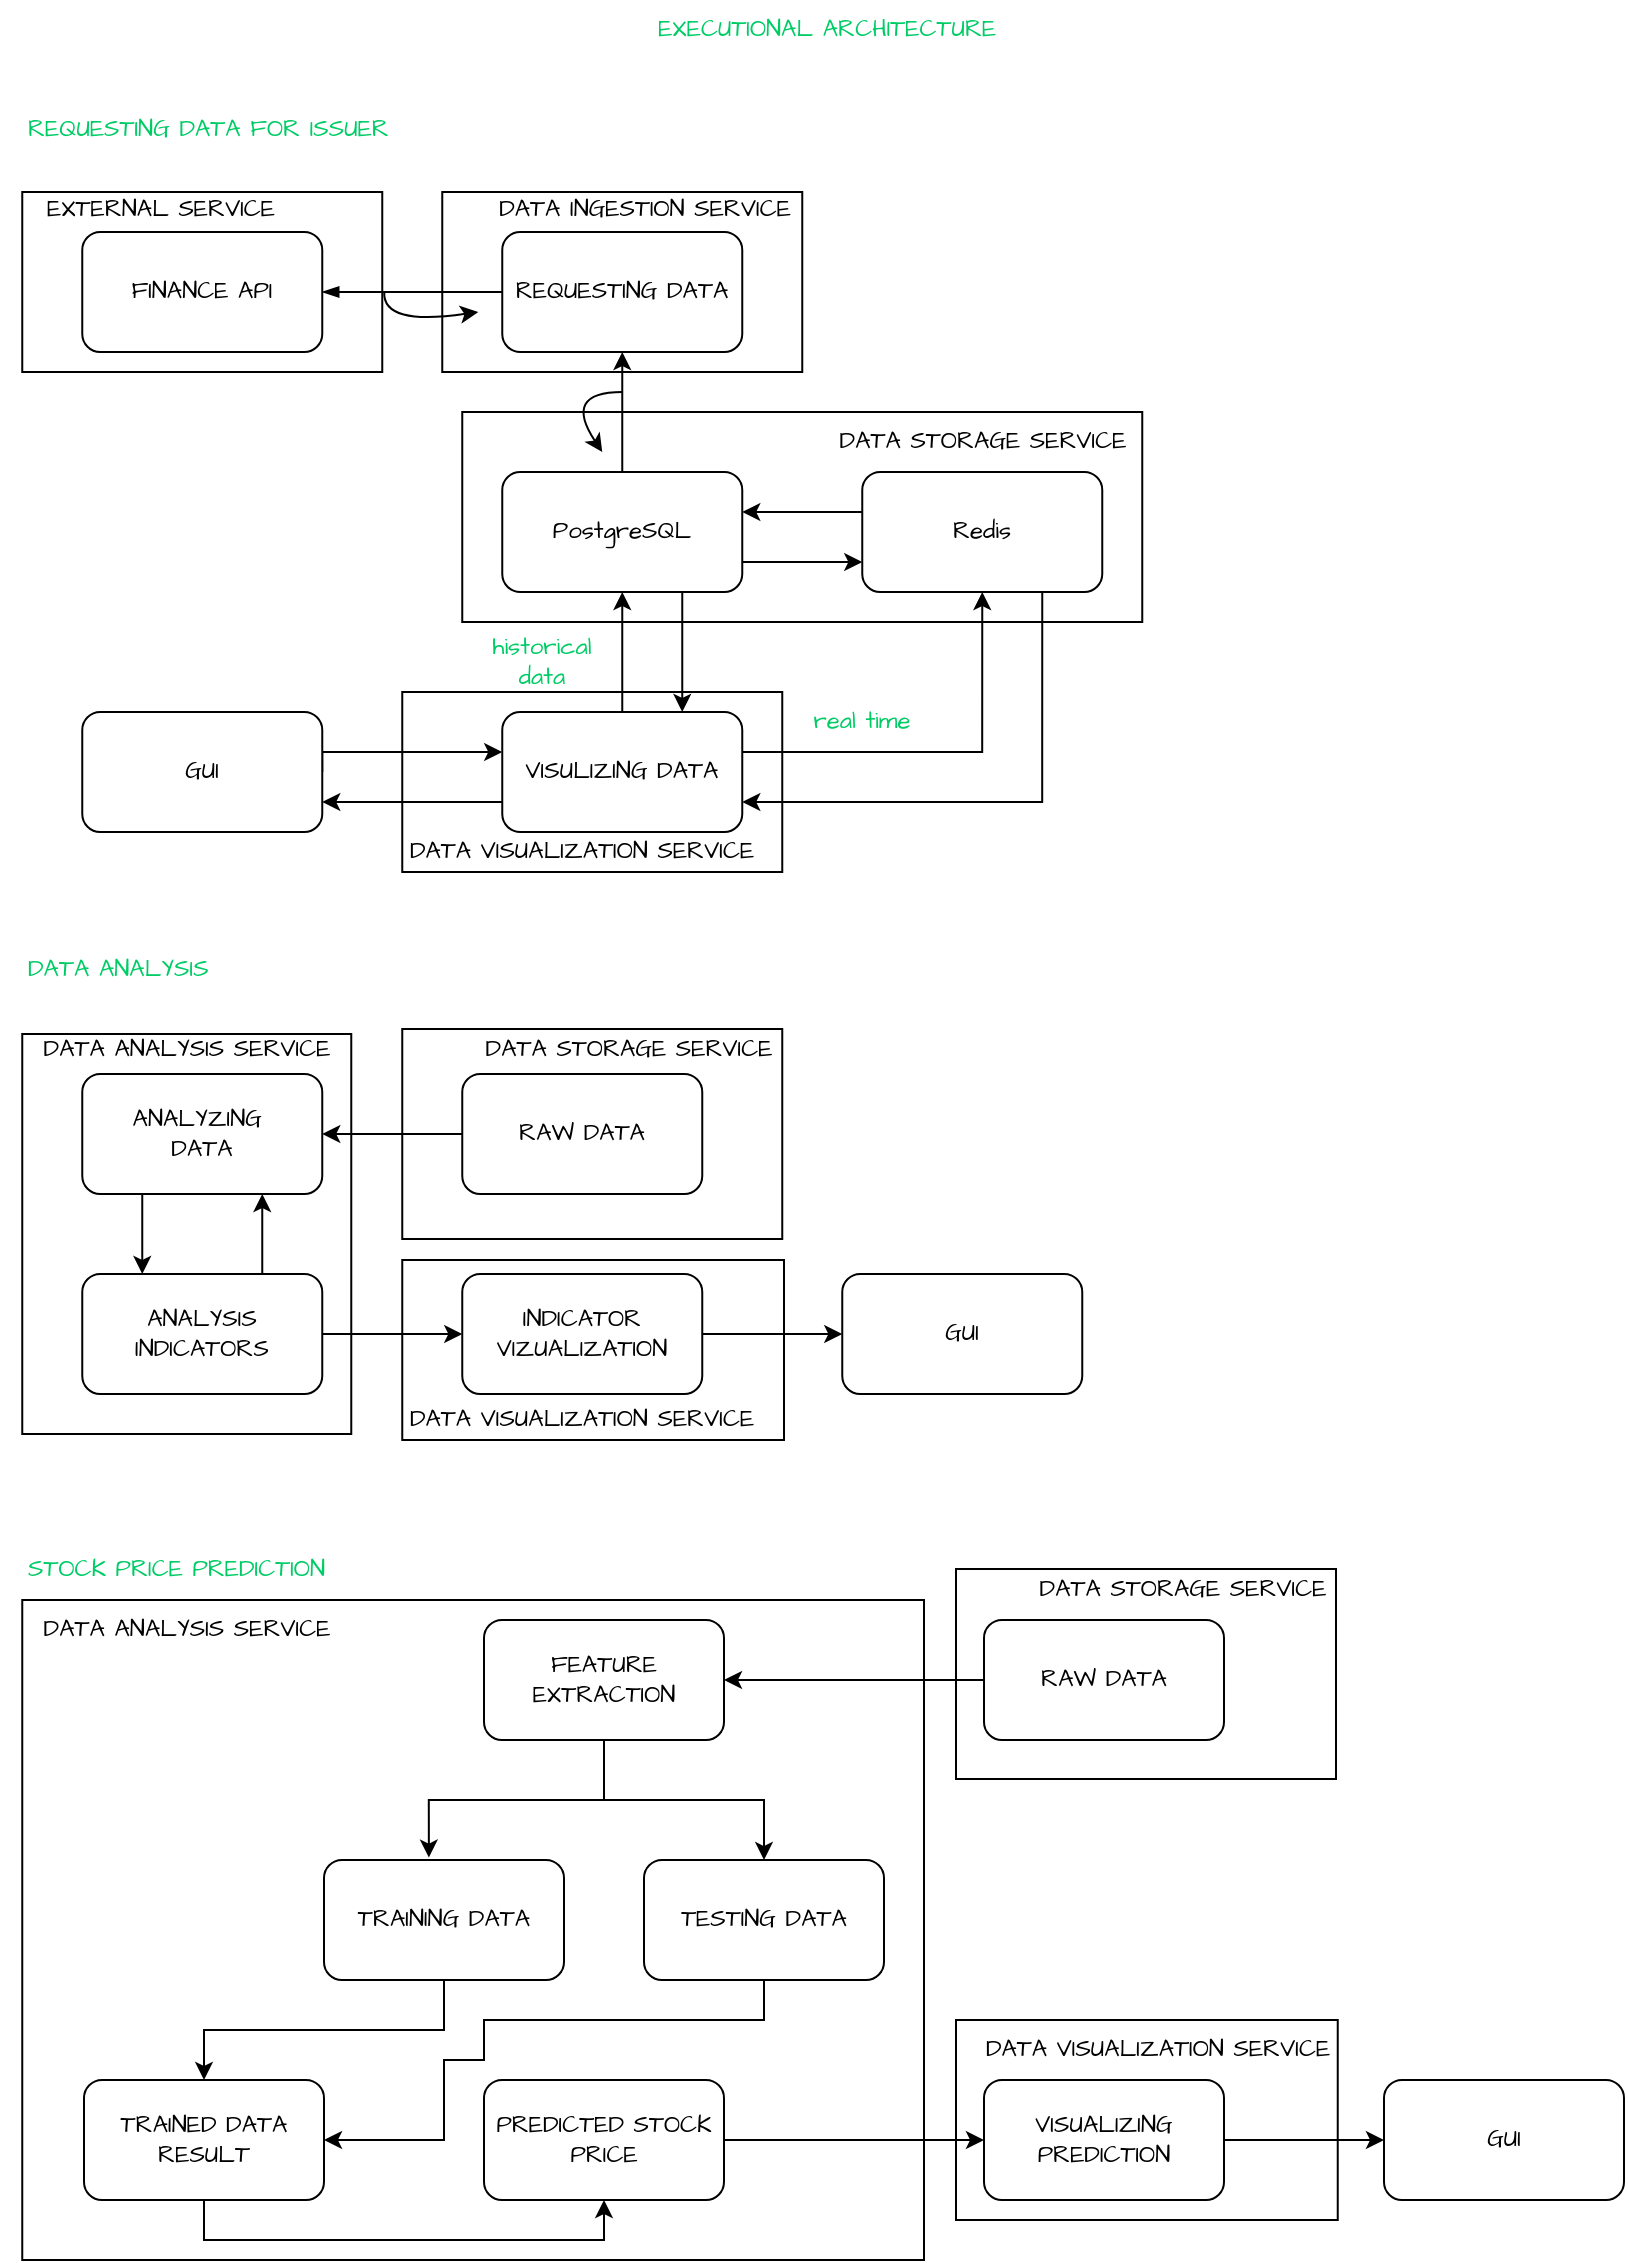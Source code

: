 <mxfile version="26.0.15">
  <diagram name="Page-1" id="Y1P6PIaUS7398snp-e4c">
    <mxGraphModel dx="2660" dy="976" grid="1" gridSize="10" guides="1" tooltips="1" connect="1" arrows="1" fold="1" page="1" pageScale="1" pageWidth="827" pageHeight="1169" math="0" shadow="0">
      <root>
        <mxCell id="0" />
        <mxCell id="1" parent="0" />
        <mxCell id="bNupd46AkEKRskBJpf6S-85" value="" style="rounded=0;whiteSpace=wrap;html=1;hachureGap=4;fontFamily=Architects Daughter;fontSource=https%3A%2F%2Ffonts.googleapis.com%2Fcss%3Ffamily%3DArchitects%2BDaughter;" vertex="1" parent="1">
          <mxGeometry x="476" y="1020" width="190.87" height="100" as="geometry" />
        </mxCell>
        <mxCell id="bNupd46AkEKRskBJpf6S-83" value="" style="rounded=0;whiteSpace=wrap;html=1;hachureGap=4;fontFamily=Architects Daughter;fontSource=https%3A%2F%2Ffonts.googleapis.com%2Fcss%3Ffamily%3DArchitects%2BDaughter;" vertex="1" parent="1">
          <mxGeometry x="476" y="794.5" width="190" height="105" as="geometry" />
        </mxCell>
        <mxCell id="bNupd46AkEKRskBJpf6S-84" value="DATA STORAGE SERVICE" style="text;html=1;align=center;verticalAlign=middle;whiteSpace=wrap;rounded=0;fontFamily=Architects Daughter;fontSource=https%3A%2F%2Ffonts.googleapis.com%2Fcss%3Ffamily%3DArchitects%2BDaughter;" vertex="1" parent="1">
          <mxGeometry x="499" y="790" width="181" height="30" as="geometry" />
        </mxCell>
        <mxCell id="bNupd46AkEKRskBJpf6S-80" value="" style="rounded=0;whiteSpace=wrap;html=1;hachureGap=4;fontFamily=Architects Daughter;fontSource=https%3A%2F%2Ffonts.googleapis.com%2Fcss%3Ffamily%3DArchitects%2BDaughter;" vertex="1" parent="1">
          <mxGeometry x="9.13" y="810" width="450.87" height="330" as="geometry" />
        </mxCell>
        <mxCell id="bNupd46AkEKRskBJpf6S-78" value="" style="rounded=0;whiteSpace=wrap;html=1;hachureGap=4;fontFamily=Architects Daughter;fontSource=https%3A%2F%2Ffonts.googleapis.com%2Fcss%3Ffamily%3DArchitects%2BDaughter;" vertex="1" parent="1">
          <mxGeometry x="199.13" y="640" width="190.87" height="90" as="geometry" />
        </mxCell>
        <mxCell id="bNupd46AkEKRskBJpf6S-79" value="DATA VISUALIZATION SERVICE" style="text;html=1;align=center;verticalAlign=middle;whiteSpace=wrap;rounded=0;fontFamily=Architects Daughter;fontSource=https%3A%2F%2Ffonts.googleapis.com%2Fcss%3Ffamily%3DArchitects%2BDaughter;" vertex="1" parent="1">
          <mxGeometry x="199.13" y="705" width="180" height="30" as="geometry" />
        </mxCell>
        <mxCell id="bNupd46AkEKRskBJpf6S-76" value="" style="rounded=0;whiteSpace=wrap;html=1;hachureGap=4;fontFamily=Architects Daughter;fontSource=https%3A%2F%2Ffonts.googleapis.com%2Fcss%3Ffamily%3DArchitects%2BDaughter;" vertex="1" parent="1">
          <mxGeometry x="9.13" y="527" width="164.5" height="200" as="geometry" />
        </mxCell>
        <mxCell id="bNupd46AkEKRskBJpf6S-74" value="" style="rounded=0;whiteSpace=wrap;html=1;hachureGap=4;fontFamily=Architects Daughter;fontSource=https%3A%2F%2Ffonts.googleapis.com%2Fcss%3Ffamily%3DArchitects%2BDaughter;" vertex="1" parent="1">
          <mxGeometry x="199.13" y="524.5" width="190" height="105" as="geometry" />
        </mxCell>
        <mxCell id="bNupd46AkEKRskBJpf6S-75" value="DATA STORAGE SERVICE" style="text;html=1;align=center;verticalAlign=middle;whiteSpace=wrap;rounded=0;fontFamily=Architects Daughter;fontSource=https%3A%2F%2Ffonts.googleapis.com%2Fcss%3Ffamily%3DArchitects%2BDaughter;" vertex="1" parent="1">
          <mxGeometry x="222.13" y="520" width="181" height="30" as="geometry" />
        </mxCell>
        <mxCell id="bNupd46AkEKRskBJpf6S-71" value="" style="rounded=0;whiteSpace=wrap;html=1;hachureGap=4;fontFamily=Architects Daughter;fontSource=https%3A%2F%2Ffonts.googleapis.com%2Fcss%3Ffamily%3DArchitects%2BDaughter;" vertex="1" parent="1">
          <mxGeometry x="199.13" y="356" width="190" height="90" as="geometry" />
        </mxCell>
        <mxCell id="bNupd46AkEKRskBJpf6S-72" value="DATA VISUALIZATION SERVICE" style="text;html=1;align=center;verticalAlign=middle;whiteSpace=wrap;rounded=0;fontFamily=Architects Daughter;fontSource=https%3A%2F%2Ffonts.googleapis.com%2Fcss%3Ffamily%3DArchitects%2BDaughter;" vertex="1" parent="1">
          <mxGeometry x="199.13" y="421" width="180" height="30" as="geometry" />
        </mxCell>
        <mxCell id="bNupd46AkEKRskBJpf6S-69" value="" style="rounded=0;whiteSpace=wrap;html=1;hachureGap=4;fontFamily=Architects Daughter;fontSource=https%3A%2F%2Ffonts.googleapis.com%2Fcss%3Ffamily%3DArchitects%2BDaughter;" vertex="1" parent="1">
          <mxGeometry x="229.13" y="216" width="340" height="105" as="geometry" />
        </mxCell>
        <mxCell id="bNupd46AkEKRskBJpf6S-65" value="" style="rounded=0;whiteSpace=wrap;html=1;hachureGap=4;fontFamily=Architects Daughter;fontSource=https%3A%2F%2Ffonts.googleapis.com%2Fcss%3Ffamily%3DArchitects%2BDaughter;" vertex="1" parent="1">
          <mxGeometry x="219.13" y="106" width="180" height="90" as="geometry" />
        </mxCell>
        <mxCell id="bNupd46AkEKRskBJpf6S-63" value="" style="rounded=0;whiteSpace=wrap;html=1;hachureGap=4;fontFamily=Architects Daughter;fontSource=https%3A%2F%2Ffonts.googleapis.com%2Fcss%3Ffamily%3DArchitects%2BDaughter;" vertex="1" parent="1">
          <mxGeometry x="9.13" y="106" width="180" height="90" as="geometry" />
        </mxCell>
        <mxCell id="bNupd46AkEKRskBJpf6S-82" style="edgeStyle=orthogonalEdgeStyle;rounded=0;hachureGap=4;orthogonalLoop=1;jettySize=auto;html=1;exitX=0;exitY=0.5;exitDx=0;exitDy=0;entryX=1;entryY=0.5;entryDx=0;entryDy=0;fontFamily=Architects Daughter;fontSource=https%3A%2F%2Ffonts.googleapis.com%2Fcss%3Ffamily%3DArchitects%2BDaughter;" edge="1" parent="1" source="bNupd46AkEKRskBJpf6S-2" target="bNupd46AkEKRskBJpf6S-3">
          <mxGeometry relative="1" as="geometry" />
        </mxCell>
        <mxCell id="bNupd46AkEKRskBJpf6S-2" value="RAW DATA" style="rounded=1;whiteSpace=wrap;html=1;hachureGap=4;fontFamily=Architects Daughter;fontSource=https%3A%2F%2Ffonts.googleapis.com%2Fcss%3Ffamily%3DArchitects%2BDaughter;" vertex="1" parent="1">
          <mxGeometry x="490" y="820" width="120" height="60" as="geometry" />
        </mxCell>
        <mxCell id="bNupd46AkEKRskBJpf6S-10" style="edgeStyle=orthogonalEdgeStyle;rounded=0;hachureGap=4;orthogonalLoop=1;jettySize=auto;html=1;exitX=0.5;exitY=1;exitDx=0;exitDy=0;entryX=0.5;entryY=0;entryDx=0;entryDy=0;fontFamily=Architects Daughter;fontSource=https%3A%2F%2Ffonts.googleapis.com%2Fcss%3Ffamily%3DArchitects%2BDaughter;" edge="1" parent="1" source="bNupd46AkEKRskBJpf6S-3" target="bNupd46AkEKRskBJpf6S-5">
          <mxGeometry relative="1" as="geometry" />
        </mxCell>
        <mxCell id="bNupd46AkEKRskBJpf6S-3" value="FEATURE EXTRACTION" style="rounded=1;whiteSpace=wrap;html=1;hachureGap=4;fontFamily=Architects Daughter;fontSource=https%3A%2F%2Ffonts.googleapis.com%2Fcss%3Ffamily%3DArchitects%2BDaughter;" vertex="1" parent="1">
          <mxGeometry x="240" y="820" width="120" height="60" as="geometry" />
        </mxCell>
        <mxCell id="bNupd46AkEKRskBJpf6S-11" style="edgeStyle=orthogonalEdgeStyle;rounded=0;hachureGap=4;orthogonalLoop=1;jettySize=auto;html=1;entryX=0.5;entryY=0;entryDx=0;entryDy=0;fontFamily=Architects Daughter;fontSource=https%3A%2F%2Ffonts.googleapis.com%2Fcss%3Ffamily%3DArchitects%2BDaughter;" edge="1" parent="1" source="bNupd46AkEKRskBJpf6S-4" target="bNupd46AkEKRskBJpf6S-6">
          <mxGeometry relative="1" as="geometry" />
        </mxCell>
        <mxCell id="bNupd46AkEKRskBJpf6S-4" value="TRAINING DATA" style="rounded=1;whiteSpace=wrap;html=1;hachureGap=4;fontFamily=Architects Daughter;fontSource=https%3A%2F%2Ffonts.googleapis.com%2Fcss%3Ffamily%3DArchitects%2BDaughter;" vertex="1" parent="1">
          <mxGeometry x="160" y="940" width="120" height="60" as="geometry" />
        </mxCell>
        <mxCell id="bNupd46AkEKRskBJpf6S-12" style="edgeStyle=orthogonalEdgeStyle;rounded=0;hachureGap=4;orthogonalLoop=1;jettySize=auto;html=1;exitX=0.5;exitY=1;exitDx=0;exitDy=0;entryX=1;entryY=0.5;entryDx=0;entryDy=0;fontFamily=Architects Daughter;fontSource=https%3A%2F%2Ffonts.googleapis.com%2Fcss%3Ffamily%3DArchitects%2BDaughter;" edge="1" parent="1" source="bNupd46AkEKRskBJpf6S-5" target="bNupd46AkEKRskBJpf6S-6">
          <mxGeometry relative="1" as="geometry">
            <Array as="points">
              <mxPoint x="380" y="1020" />
              <mxPoint x="240" y="1020" />
              <mxPoint x="240" y="1040" />
              <mxPoint x="220" y="1040" />
              <mxPoint x="220" y="1080" />
            </Array>
          </mxGeometry>
        </mxCell>
        <mxCell id="bNupd46AkEKRskBJpf6S-5" value="TESTING DATA" style="rounded=1;whiteSpace=wrap;html=1;hachureGap=4;fontFamily=Architects Daughter;fontSource=https%3A%2F%2Ffonts.googleapis.com%2Fcss%3Ffamily%3DArchitects%2BDaughter;" vertex="1" parent="1">
          <mxGeometry x="320" y="940" width="120" height="60" as="geometry" />
        </mxCell>
        <mxCell id="bNupd46AkEKRskBJpf6S-13" style="edgeStyle=orthogonalEdgeStyle;rounded=0;hachureGap=4;orthogonalLoop=1;jettySize=auto;html=1;exitX=0.5;exitY=1;exitDx=0;exitDy=0;entryX=0.5;entryY=1;entryDx=0;entryDy=0;fontFamily=Architects Daughter;fontSource=https%3A%2F%2Ffonts.googleapis.com%2Fcss%3Ffamily%3DArchitects%2BDaughter;" edge="1" parent="1" source="bNupd46AkEKRskBJpf6S-6" target="bNupd46AkEKRskBJpf6S-7">
          <mxGeometry relative="1" as="geometry" />
        </mxCell>
        <mxCell id="bNupd46AkEKRskBJpf6S-6" value="TRAINED DATA RESULT" style="rounded=1;whiteSpace=wrap;html=1;hachureGap=4;fontFamily=Architects Daughter;fontSource=https%3A%2F%2Ffonts.googleapis.com%2Fcss%3Ffamily%3DArchitects%2BDaughter;" vertex="1" parent="1">
          <mxGeometry x="40" y="1050" width="120" height="60" as="geometry" />
        </mxCell>
        <mxCell id="bNupd46AkEKRskBJpf6S-42" style="edgeStyle=orthogonalEdgeStyle;rounded=0;hachureGap=4;orthogonalLoop=1;jettySize=auto;html=1;exitX=1;exitY=0.5;exitDx=0;exitDy=0;entryX=0;entryY=0.5;entryDx=0;entryDy=0;fontFamily=Architects Daughter;fontSource=https%3A%2F%2Ffonts.googleapis.com%2Fcss%3Ffamily%3DArchitects%2BDaughter;" edge="1" parent="1" source="bNupd46AkEKRskBJpf6S-7" target="bNupd46AkEKRskBJpf6S-41">
          <mxGeometry relative="1" as="geometry" />
        </mxCell>
        <mxCell id="bNupd46AkEKRskBJpf6S-7" value="PREDICTED STOCK PRICE" style="rounded=1;whiteSpace=wrap;html=1;hachureGap=4;fontFamily=Architects Daughter;fontSource=https%3A%2F%2Ffonts.googleapis.com%2Fcss%3Ffamily%3DArchitects%2BDaughter;" vertex="1" parent="1">
          <mxGeometry x="240" y="1050" width="120" height="60" as="geometry" />
        </mxCell>
        <mxCell id="bNupd46AkEKRskBJpf6S-9" style="edgeStyle=orthogonalEdgeStyle;rounded=0;hachureGap=4;orthogonalLoop=1;jettySize=auto;html=1;exitX=0.5;exitY=1;exitDx=0;exitDy=0;entryX=0.437;entryY=-0.02;entryDx=0;entryDy=0;entryPerimeter=0;fontFamily=Architects Daughter;fontSource=https%3A%2F%2Ffonts.googleapis.com%2Fcss%3Ffamily%3DArchitects%2BDaughter;" edge="1" parent="1" source="bNupd46AkEKRskBJpf6S-3" target="bNupd46AkEKRskBJpf6S-4">
          <mxGeometry relative="1" as="geometry" />
        </mxCell>
        <mxCell id="bNupd46AkEKRskBJpf6S-14" value="STOCK PRICE PREDICTION" style="text;html=1;align=left;verticalAlign=middle;whiteSpace=wrap;rounded=0;fontFamily=Architects Daughter;fontSource=https%3A%2F%2Ffonts.googleapis.com%2Fcss%3Ffamily%3DArchitects%2BDaughter;fontColor=#00CC66;" vertex="1" parent="1">
          <mxGeometry x="10" y="780" width="350" height="30" as="geometry" />
        </mxCell>
        <mxCell id="bNupd46AkEKRskBJpf6S-15" value="FINANCE API" style="rounded=1;whiteSpace=wrap;html=1;hachureGap=4;fontFamily=Architects Daughter;fontSource=https%3A%2F%2Ffonts.googleapis.com%2Fcss%3Ffamily%3DArchitects%2BDaughter;" vertex="1" parent="1">
          <mxGeometry x="39.13" y="126" width="120" height="60" as="geometry" />
        </mxCell>
        <mxCell id="bNupd46AkEKRskBJpf6S-17" style="edgeStyle=orthogonalEdgeStyle;rounded=0;hachureGap=4;orthogonalLoop=1;jettySize=auto;html=1;exitX=0;exitY=0.5;exitDx=0;exitDy=0;entryX=1;entryY=0.5;entryDx=0;entryDy=0;fontFamily=Architects Daughter;fontSource=https%3A%2F%2Ffonts.googleapis.com%2Fcss%3Ffamily%3DArchitects%2BDaughter;endArrow=blockThin;endFill=1;" edge="1" parent="1" source="bNupd46AkEKRskBJpf6S-16" target="bNupd46AkEKRskBJpf6S-15">
          <mxGeometry relative="1" as="geometry" />
        </mxCell>
        <mxCell id="bNupd46AkEKRskBJpf6S-16" value="REQUESTING DATA" style="rounded=1;whiteSpace=wrap;html=1;hachureGap=4;fontFamily=Architects Daughter;fontSource=https%3A%2F%2Ffonts.googleapis.com%2Fcss%3Ffamily%3DArchitects%2BDaughter;" vertex="1" parent="1">
          <mxGeometry x="249.13" y="126" width="120" height="60" as="geometry" />
        </mxCell>
        <mxCell id="bNupd46AkEKRskBJpf6S-20" value="" style="endArrow=classic;html=1;rounded=0;hachureGap=4;fontFamily=Architects Daughter;fontSource=https%3A%2F%2Ffonts.googleapis.com%2Fcss%3Ffamily%3DArchitects%2BDaughter;curved=1;" edge="1" parent="1">
          <mxGeometry width="50" height="50" relative="1" as="geometry">
            <mxPoint x="190.13" y="156" as="sourcePoint" />
            <mxPoint x="237.13" y="166" as="targetPoint" />
            <Array as="points">
              <mxPoint x="189.13" y="173" />
            </Array>
          </mxGeometry>
        </mxCell>
        <mxCell id="bNupd46AkEKRskBJpf6S-23" style="edgeStyle=orthogonalEdgeStyle;rounded=0;hachureGap=4;orthogonalLoop=1;jettySize=auto;html=1;fontFamily=Architects Daughter;fontSource=https%3A%2F%2Ffonts.googleapis.com%2Fcss%3Ffamily%3DArchitects%2BDaughter;entryX=0.5;entryY=1;entryDx=0;entryDy=0;" edge="1" parent="1" source="bNupd46AkEKRskBJpf6S-22" target="bNupd46AkEKRskBJpf6S-25">
          <mxGeometry relative="1" as="geometry">
            <mxPoint x="29.13" y="216" as="targetPoint" />
            <Array as="points">
              <mxPoint x="489.13" y="386" />
            </Array>
          </mxGeometry>
        </mxCell>
        <mxCell id="bNupd46AkEKRskBJpf6S-32" style="edgeStyle=orthogonalEdgeStyle;rounded=0;hachureGap=4;orthogonalLoop=1;jettySize=auto;html=1;exitX=0.5;exitY=0;exitDx=0;exitDy=0;entryX=0.5;entryY=1;entryDx=0;entryDy=0;fontFamily=Architects Daughter;fontSource=https%3A%2F%2Ffonts.googleapis.com%2Fcss%3Ffamily%3DArchitects%2BDaughter;" edge="1" parent="1" source="bNupd46AkEKRskBJpf6S-22" target="bNupd46AkEKRskBJpf6S-24">
          <mxGeometry relative="1" as="geometry" />
        </mxCell>
        <mxCell id="bNupd46AkEKRskBJpf6S-38" style="edgeStyle=orthogonalEdgeStyle;rounded=0;hachureGap=4;orthogonalLoop=1;jettySize=auto;html=1;exitX=0;exitY=0.75;exitDx=0;exitDy=0;entryX=1;entryY=0.75;entryDx=0;entryDy=0;fontFamily=Architects Daughter;fontSource=https%3A%2F%2Ffonts.googleapis.com%2Fcss%3Ffamily%3DArchitects%2BDaughter;" edge="1" parent="1" source="bNupd46AkEKRskBJpf6S-22" target="bNupd46AkEKRskBJpf6S-36">
          <mxGeometry relative="1" as="geometry" />
        </mxCell>
        <mxCell id="bNupd46AkEKRskBJpf6S-22" value="VISULIZING DATA" style="rounded=1;whiteSpace=wrap;html=1;hachureGap=4;fontFamily=Architects Daughter;fontSource=https%3A%2F%2Ffonts.googleapis.com%2Fcss%3Ffamily%3DArchitects%2BDaughter;" vertex="1" parent="1">
          <mxGeometry x="249.13" y="366" width="120" height="60" as="geometry" />
        </mxCell>
        <mxCell id="bNupd46AkEKRskBJpf6S-29" style="edgeStyle=orthogonalEdgeStyle;rounded=0;hachureGap=4;orthogonalLoop=1;jettySize=auto;html=1;entryX=0.5;entryY=1;entryDx=0;entryDy=0;fontFamily=Architects Daughter;fontSource=https%3A%2F%2Ffonts.googleapis.com%2Fcss%3Ffamily%3DArchitects%2BDaughter;" edge="1" parent="1" source="bNupd46AkEKRskBJpf6S-24" target="bNupd46AkEKRskBJpf6S-16">
          <mxGeometry relative="1" as="geometry" />
        </mxCell>
        <mxCell id="bNupd46AkEKRskBJpf6S-35" style="edgeStyle=orthogonalEdgeStyle;rounded=0;hachureGap=4;orthogonalLoop=1;jettySize=auto;html=1;exitX=1;exitY=0.75;exitDx=0;exitDy=0;entryX=0;entryY=0.75;entryDx=0;entryDy=0;fontFamily=Architects Daughter;fontSource=https%3A%2F%2Ffonts.googleapis.com%2Fcss%3Ffamily%3DArchitects%2BDaughter;" edge="1" parent="1" source="bNupd46AkEKRskBJpf6S-24" target="bNupd46AkEKRskBJpf6S-25">
          <mxGeometry relative="1" as="geometry" />
        </mxCell>
        <mxCell id="bNupd46AkEKRskBJpf6S-40" style="edgeStyle=orthogonalEdgeStyle;rounded=0;hachureGap=4;orthogonalLoop=1;jettySize=auto;html=1;exitX=0.75;exitY=1;exitDx=0;exitDy=0;entryX=0.75;entryY=0;entryDx=0;entryDy=0;fontFamily=Architects Daughter;fontSource=https%3A%2F%2Ffonts.googleapis.com%2Fcss%3Ffamily%3DArchitects%2BDaughter;" edge="1" parent="1" source="bNupd46AkEKRskBJpf6S-24" target="bNupd46AkEKRskBJpf6S-22">
          <mxGeometry relative="1" as="geometry" />
        </mxCell>
        <mxCell id="bNupd46AkEKRskBJpf6S-24" value="PostgreSQL" style="rounded=1;whiteSpace=wrap;html=1;hachureGap=4;fontFamily=Architects Daughter;fontSource=https%3A%2F%2Ffonts.googleapis.com%2Fcss%3Ffamily%3DArchitects%2BDaughter;" vertex="1" parent="1">
          <mxGeometry x="249.13" y="246" width="120" height="60" as="geometry" />
        </mxCell>
        <mxCell id="bNupd46AkEKRskBJpf6S-27" style="edgeStyle=orthogonalEdgeStyle;rounded=0;hachureGap=4;orthogonalLoop=1;jettySize=auto;html=1;entryX=1;entryY=0.5;entryDx=0;entryDy=0;fontFamily=Architects Daughter;fontSource=https%3A%2F%2Ffonts.googleapis.com%2Fcss%3Ffamily%3DArchitects%2BDaughter;" edge="1" parent="1">
          <mxGeometry relative="1" as="geometry">
            <mxPoint x="429.13" y="266" as="sourcePoint" />
            <mxPoint x="369.13" y="266" as="targetPoint" />
          </mxGeometry>
        </mxCell>
        <mxCell id="bNupd46AkEKRskBJpf6S-46" style="edgeStyle=orthogonalEdgeStyle;rounded=0;hachureGap=4;orthogonalLoop=1;jettySize=auto;html=1;exitX=0.75;exitY=1;exitDx=0;exitDy=0;entryX=1;entryY=0.75;entryDx=0;entryDy=0;fontFamily=Architects Daughter;fontSource=https%3A%2F%2Ffonts.googleapis.com%2Fcss%3Ffamily%3DArchitects%2BDaughter;" edge="1" parent="1" source="bNupd46AkEKRskBJpf6S-25" target="bNupd46AkEKRskBJpf6S-22">
          <mxGeometry relative="1" as="geometry" />
        </mxCell>
        <mxCell id="bNupd46AkEKRskBJpf6S-25" value="Redis" style="rounded=1;whiteSpace=wrap;html=1;hachureGap=4;fontFamily=Architects Daughter;fontSource=https%3A%2F%2Ffonts.googleapis.com%2Fcss%3Ffamily%3DArchitects%2BDaughter;" vertex="1" parent="1">
          <mxGeometry x="429.13" y="246" width="120" height="60" as="geometry" />
        </mxCell>
        <mxCell id="bNupd46AkEKRskBJpf6S-30" value="EXECUTIONAL ARCHITECTURE&amp;nbsp;" style="text;html=1;align=center;verticalAlign=middle;whiteSpace=wrap;rounded=0;fontFamily=Architects Daughter;fontSource=https%3A%2F%2Ffonts.googleapis.com%2Fcss%3Ffamily%3DArchitects%2BDaughter;fontColor=#00CC66;" vertex="1" parent="1">
          <mxGeometry x="239" y="10" width="350" height="30" as="geometry" />
        </mxCell>
        <mxCell id="bNupd46AkEKRskBJpf6S-31" value="REQUESTING DATA FOR ISSUER" style="text;html=1;align=left;verticalAlign=middle;whiteSpace=wrap;rounded=0;fontFamily=Architects Daughter;fontSource=https%3A%2F%2Ffonts.googleapis.com%2Fcss%3Ffamily%3DArchitects%2BDaughter;fontColor=#00CC66;" vertex="1" parent="1">
          <mxGeometry x="10" y="60" width="350" height="30" as="geometry" />
        </mxCell>
        <mxCell id="bNupd46AkEKRskBJpf6S-33" value="historical data" style="text;html=1;align=center;verticalAlign=middle;whiteSpace=wrap;rounded=0;fontFamily=Architects Daughter;fontSource=https%3A%2F%2Ffonts.googleapis.com%2Fcss%3Ffamily%3DArchitects%2BDaughter;fontColor=#00CC66;" vertex="1" parent="1">
          <mxGeometry x="239.13" y="326" width="60" height="30" as="geometry" />
        </mxCell>
        <mxCell id="bNupd46AkEKRskBJpf6S-34" value="real time" style="text;html=1;align=center;verticalAlign=middle;whiteSpace=wrap;rounded=0;fontFamily=Architects Daughter;fontSource=https%3A%2F%2Ffonts.googleapis.com%2Fcss%3Ffamily%3DArchitects%2BDaughter;fontColor=#00CC66;" vertex="1" parent="1">
          <mxGeometry x="399.13" y="356" width="60" height="30" as="geometry" />
        </mxCell>
        <mxCell id="bNupd46AkEKRskBJpf6S-37" style="edgeStyle=orthogonalEdgeStyle;rounded=0;hachureGap=4;orthogonalLoop=1;jettySize=auto;html=1;exitX=1;exitY=0.5;exitDx=0;exitDy=0;fontFamily=Architects Daughter;fontSource=https%3A%2F%2Ffonts.googleapis.com%2Fcss%3Ffamily%3DArchitects%2BDaughter;" edge="1" parent="1" source="bNupd46AkEKRskBJpf6S-36">
          <mxGeometry relative="1" as="geometry">
            <mxPoint x="249.13" y="386" as="targetPoint" />
            <Array as="points">
              <mxPoint x="159.13" y="386" />
              <mxPoint x="249.13" y="386" />
            </Array>
          </mxGeometry>
        </mxCell>
        <mxCell id="bNupd46AkEKRskBJpf6S-36" value="GUI" style="rounded=1;whiteSpace=wrap;html=1;hachureGap=4;fontFamily=Architects Daughter;fontSource=https%3A%2F%2Ffonts.googleapis.com%2Fcss%3Ffamily%3DArchitects%2BDaughter;" vertex="1" parent="1">
          <mxGeometry x="39.13" y="366" width="120" height="60" as="geometry" />
        </mxCell>
        <mxCell id="bNupd46AkEKRskBJpf6S-39" value="" style="endArrow=classic;html=1;rounded=0;hachureGap=4;fontFamily=Architects Daughter;fontSource=https%3A%2F%2Ffonts.googleapis.com%2Fcss%3Ffamily%3DArchitects%2BDaughter;curved=1;" edge="1" parent="1">
          <mxGeometry x="-0.092" width="50" height="50" relative="1" as="geometry">
            <mxPoint x="309.13" y="206" as="sourcePoint" />
            <mxPoint x="299.13" y="236" as="targetPoint" />
            <Array as="points">
              <mxPoint x="279.13" y="206" />
            </Array>
            <mxPoint as="offset" />
          </mxGeometry>
        </mxCell>
        <mxCell id="bNupd46AkEKRskBJpf6S-44" style="edgeStyle=orthogonalEdgeStyle;rounded=0;hachureGap=4;orthogonalLoop=1;jettySize=auto;html=1;exitX=1;exitY=0.5;exitDx=0;exitDy=0;entryX=0;entryY=0.5;entryDx=0;entryDy=0;fontFamily=Architects Daughter;fontSource=https%3A%2F%2Ffonts.googleapis.com%2Fcss%3Ffamily%3DArchitects%2BDaughter;" edge="1" parent="1" source="bNupd46AkEKRskBJpf6S-41" target="bNupd46AkEKRskBJpf6S-43">
          <mxGeometry relative="1" as="geometry" />
        </mxCell>
        <mxCell id="bNupd46AkEKRskBJpf6S-41" value="VISUALIZING PREDICTION" style="rounded=1;whiteSpace=wrap;html=1;hachureGap=4;fontFamily=Architects Daughter;fontSource=https%3A%2F%2Ffonts.googleapis.com%2Fcss%3Ffamily%3DArchitects%2BDaughter;" vertex="1" parent="1">
          <mxGeometry x="490" y="1050" width="120" height="60" as="geometry" />
        </mxCell>
        <mxCell id="bNupd46AkEKRskBJpf6S-43" value="GUI" style="rounded=1;whiteSpace=wrap;html=1;hachureGap=4;fontFamily=Architects Daughter;fontSource=https%3A%2F%2Ffonts.googleapis.com%2Fcss%3Ffamily%3DArchitects%2BDaughter;" vertex="1" parent="1">
          <mxGeometry x="690" y="1050" width="120" height="60" as="geometry" />
        </mxCell>
        <mxCell id="bNupd46AkEKRskBJpf6S-47" style="edgeStyle=orthogonalEdgeStyle;rounded=0;hachureGap=4;orthogonalLoop=1;jettySize=auto;html=1;exitX=1;exitY=0.5;exitDx=0;exitDy=0;entryX=0;entryY=0.5;entryDx=0;entryDy=0;fontFamily=Architects Daughter;fontSource=https%3A%2F%2Ffonts.googleapis.com%2Fcss%3Ffamily%3DArchitects%2BDaughter;" edge="1" parent="1" source="bNupd46AkEKRskBJpf6S-48" target="bNupd46AkEKRskBJpf6S-50">
          <mxGeometry relative="1" as="geometry" />
        </mxCell>
        <mxCell id="bNupd46AkEKRskBJpf6S-61" style="edgeStyle=orthogonalEdgeStyle;rounded=0;hachureGap=4;orthogonalLoop=1;jettySize=auto;html=1;exitX=0.75;exitY=0;exitDx=0;exitDy=0;entryX=0.75;entryY=1;entryDx=0;entryDy=0;fontFamily=Architects Daughter;fontSource=https%3A%2F%2Ffonts.googleapis.com%2Fcss%3Ffamily%3DArchitects%2BDaughter;" edge="1" parent="1" source="bNupd46AkEKRskBJpf6S-48" target="bNupd46AkEKRskBJpf6S-55">
          <mxGeometry relative="1" as="geometry" />
        </mxCell>
        <mxCell id="bNupd46AkEKRskBJpf6S-48" value="ANALYSIS INDICATORS" style="rounded=1;whiteSpace=wrap;html=1;hachureGap=4;fontFamily=Architects Daughter;fontSource=https%3A%2F%2Ffonts.googleapis.com%2Fcss%3Ffamily%3DArchitects%2BDaughter;" vertex="1" parent="1">
          <mxGeometry x="39.13" y="647" width="120" height="60" as="geometry" />
        </mxCell>
        <mxCell id="bNupd46AkEKRskBJpf6S-49" style="edgeStyle=orthogonalEdgeStyle;rounded=0;hachureGap=4;orthogonalLoop=1;jettySize=auto;html=1;exitX=1;exitY=0.5;exitDx=0;exitDy=0;entryX=0;entryY=0.5;entryDx=0;entryDy=0;fontFamily=Architects Daughter;fontSource=https%3A%2F%2Ffonts.googleapis.com%2Fcss%3Ffamily%3DArchitects%2BDaughter;" edge="1" parent="1" source="bNupd46AkEKRskBJpf6S-50" target="bNupd46AkEKRskBJpf6S-51">
          <mxGeometry relative="1" as="geometry" />
        </mxCell>
        <mxCell id="bNupd46AkEKRskBJpf6S-50" value="INDICATOR VIZUALIZATION" style="rounded=1;whiteSpace=wrap;html=1;hachureGap=4;fontFamily=Architects Daughter;fontSource=https%3A%2F%2Ffonts.googleapis.com%2Fcss%3Ffamily%3DArchitects%2BDaughter;" vertex="1" parent="1">
          <mxGeometry x="229.13" y="647" width="120" height="60" as="geometry" />
        </mxCell>
        <mxCell id="bNupd46AkEKRskBJpf6S-51" value="GUI" style="rounded=1;whiteSpace=wrap;html=1;hachureGap=4;fontFamily=Architects Daughter;fontSource=https%3A%2F%2Ffonts.googleapis.com%2Fcss%3Ffamily%3DArchitects%2BDaughter;" vertex="1" parent="1">
          <mxGeometry x="419.13" y="647" width="120" height="60" as="geometry" />
        </mxCell>
        <mxCell id="bNupd46AkEKRskBJpf6S-60" style="edgeStyle=orthogonalEdgeStyle;rounded=0;hachureGap=4;orthogonalLoop=1;jettySize=auto;html=1;exitX=0.25;exitY=1;exitDx=0;exitDy=0;entryX=0.25;entryY=0;entryDx=0;entryDy=0;fontFamily=Architects Daughter;fontSource=https%3A%2F%2Ffonts.googleapis.com%2Fcss%3Ffamily%3DArchitects%2BDaughter;" edge="1" parent="1" source="bNupd46AkEKRskBJpf6S-55" target="bNupd46AkEKRskBJpf6S-48">
          <mxGeometry relative="1" as="geometry" />
        </mxCell>
        <mxCell id="bNupd46AkEKRskBJpf6S-55" value="ANALYZING&amp;nbsp;&lt;div&gt;DATA&lt;/div&gt;" style="rounded=1;whiteSpace=wrap;html=1;hachureGap=4;fontFamily=Architects Daughter;fontSource=https%3A%2F%2Ffonts.googleapis.com%2Fcss%3Ffamily%3DArchitects%2BDaughter;" vertex="1" parent="1">
          <mxGeometry x="39.13" y="547" width="120" height="60" as="geometry" />
        </mxCell>
        <mxCell id="bNupd46AkEKRskBJpf6S-58" style="edgeStyle=orthogonalEdgeStyle;rounded=0;hachureGap=4;orthogonalLoop=1;jettySize=auto;html=1;exitX=0;exitY=0.5;exitDx=0;exitDy=0;entryX=1;entryY=0.5;entryDx=0;entryDy=0;fontFamily=Architects Daughter;fontSource=https%3A%2F%2Ffonts.googleapis.com%2Fcss%3Ffamily%3DArchitects%2BDaughter;" edge="1" parent="1" source="bNupd46AkEKRskBJpf6S-57" target="bNupd46AkEKRskBJpf6S-55">
          <mxGeometry relative="1" as="geometry" />
        </mxCell>
        <mxCell id="bNupd46AkEKRskBJpf6S-57" value="RAW DATA" style="rounded=1;whiteSpace=wrap;html=1;hachureGap=4;fontFamily=Architects Daughter;fontSource=https%3A%2F%2Ffonts.googleapis.com%2Fcss%3Ffamily%3DArchitects%2BDaughter;" vertex="1" parent="1">
          <mxGeometry x="229.13" y="547" width="120" height="60" as="geometry" />
        </mxCell>
        <mxCell id="bNupd46AkEKRskBJpf6S-62" value="DATA ANALYSIS" style="text;html=1;align=left;verticalAlign=middle;whiteSpace=wrap;rounded=0;fontFamily=Architects Daughter;fontSource=https%3A%2F%2Ffonts.googleapis.com%2Fcss%3Ffamily%3DArchitects%2BDaughter;fontColor=#00CC66;" vertex="1" parent="1">
          <mxGeometry x="10" y="480" width="350" height="30" as="geometry" />
        </mxCell>
        <mxCell id="bNupd46AkEKRskBJpf6S-64" value="EXTERNAL SERVICE" style="text;html=1;align=center;verticalAlign=middle;whiteSpace=wrap;rounded=0;fontFamily=Architects Daughter;fontSource=https%3A%2F%2Ffonts.googleapis.com%2Fcss%3Ffamily%3DArchitects%2BDaughter;" vertex="1" parent="1">
          <mxGeometry x="-1.87" y="100" width="161" height="30" as="geometry" />
        </mxCell>
        <mxCell id="bNupd46AkEKRskBJpf6S-66" value="DATA INGESTION SERVICE" style="text;html=1;align=center;verticalAlign=middle;whiteSpace=wrap;rounded=0;fontFamily=Architects Daughter;fontSource=https%3A%2F%2Ffonts.googleapis.com%2Fcss%3Ffamily%3DArchitects%2BDaughter;" vertex="1" parent="1">
          <mxGeometry x="229.13" y="100" width="183" height="30" as="geometry" />
        </mxCell>
        <mxCell id="bNupd46AkEKRskBJpf6S-70" value="DATA STORAGE SERVICE" style="text;html=1;align=center;verticalAlign=middle;whiteSpace=wrap;rounded=0;fontFamily=Architects Daughter;fontSource=https%3A%2F%2Ffonts.googleapis.com%2Fcss%3Ffamily%3DArchitects%2BDaughter;" vertex="1" parent="1">
          <mxGeometry x="399.13" y="216" width="181" height="30" as="geometry" />
        </mxCell>
        <mxCell id="bNupd46AkEKRskBJpf6S-77" value="DATA ANALYSIS SERVICE" style="text;html=1;align=center;verticalAlign=middle;whiteSpace=wrap;rounded=0;fontFamily=Architects Daughter;fontSource=https%3A%2F%2Ffonts.googleapis.com%2Fcss%3Ffamily%3DArchitects%2BDaughter;" vertex="1" parent="1">
          <mxGeometry x="0.88" y="520" width="181" height="30" as="geometry" />
        </mxCell>
        <mxCell id="bNupd46AkEKRskBJpf6S-81" value="DATA ANALYSIS SERVICE" style="text;html=1;align=center;verticalAlign=middle;whiteSpace=wrap;rounded=0;fontFamily=Architects Daughter;fontSource=https%3A%2F%2Ffonts.googleapis.com%2Fcss%3Ffamily%3DArchitects%2BDaughter;" vertex="1" parent="1">
          <mxGeometry x="0.88" y="810" width="181" height="30" as="geometry" />
        </mxCell>
        <mxCell id="bNupd46AkEKRskBJpf6S-86" value="DATA VISUALIZATION SERVICE" style="text;html=1;align=center;verticalAlign=middle;whiteSpace=wrap;rounded=0;fontFamily=Architects Daughter;fontSource=https%3A%2F%2Ffonts.googleapis.com%2Fcss%3Ffamily%3DArchitects%2BDaughter;" vertex="1" parent="1">
          <mxGeometry x="486.87" y="1020" width="180" height="30" as="geometry" />
        </mxCell>
      </root>
    </mxGraphModel>
  </diagram>
</mxfile>
